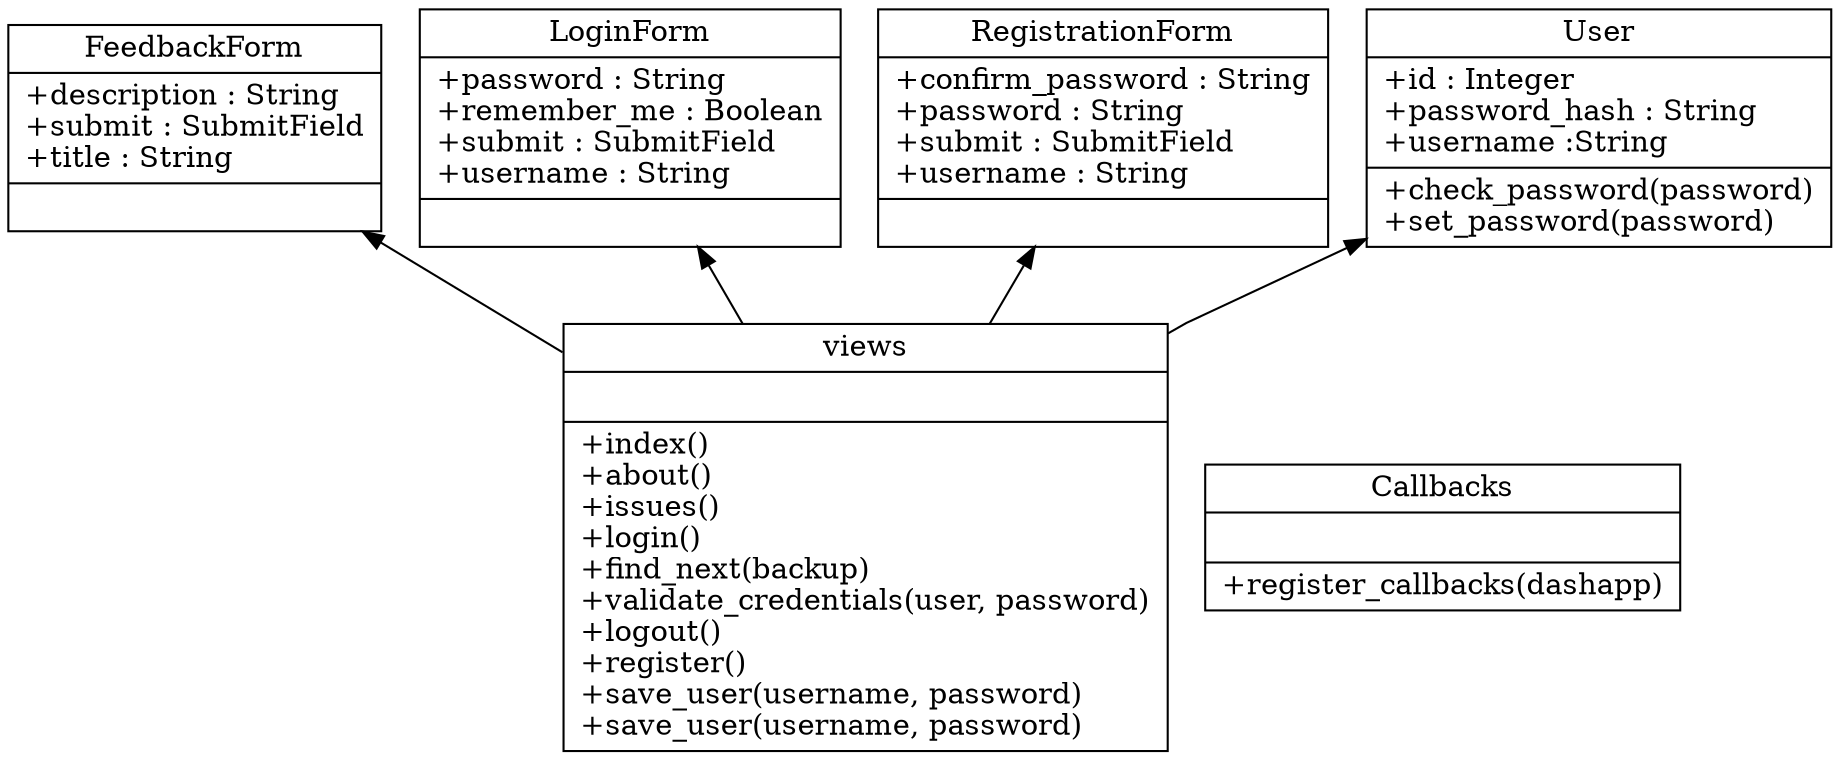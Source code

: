digraph "classes_thalia" {
charset="utf-8"
rankdir=BT
"0" [label="{FeedbackForm|+description : String\l+submit : SubmitField\l+title :  String\l|}", shape="record"];
"1" [label="{LoginForm|+password :  String\l+remember_me : Boolean\l+submit : SubmitField\l+username : String\l|}", shape="record"];
"2" [label="{RegistrationForm|+confirm_password :  String\l+password : String\l+submit : SubmitField\l+username :  String\l|}", shape="record"];
"3" [label="{views|\l|+index()\l+about()\l+issues()\l+login()\l+find_next(backup)\l+validate_credentials(user, password)\l+logout()\l+register()\l+save_user(username, password)\l+save_user(username, password)\l}", shape="record"];
"4" [label="{User|+id : Integer\l+password_hash : String\l+username :String\l|+check_password(password)\l+set_password(password)\l}", shape="record"];
"5" [label="{Callbacks|\l|+register_callbacks(dashapp)}", shape="record"]
"3" -> "1" [arrowhead="normal", arrowtail="none", style="solid"];
"3" -> "0" [arrowhead="normal", arrowtail="none", style="solid"];
"3" -> "2" [arrowhead="normal", arrowtail="none", style="solid"];
"3" -> "4" [arrowhead="normal", arrowtail="none", style="solid"];
}
